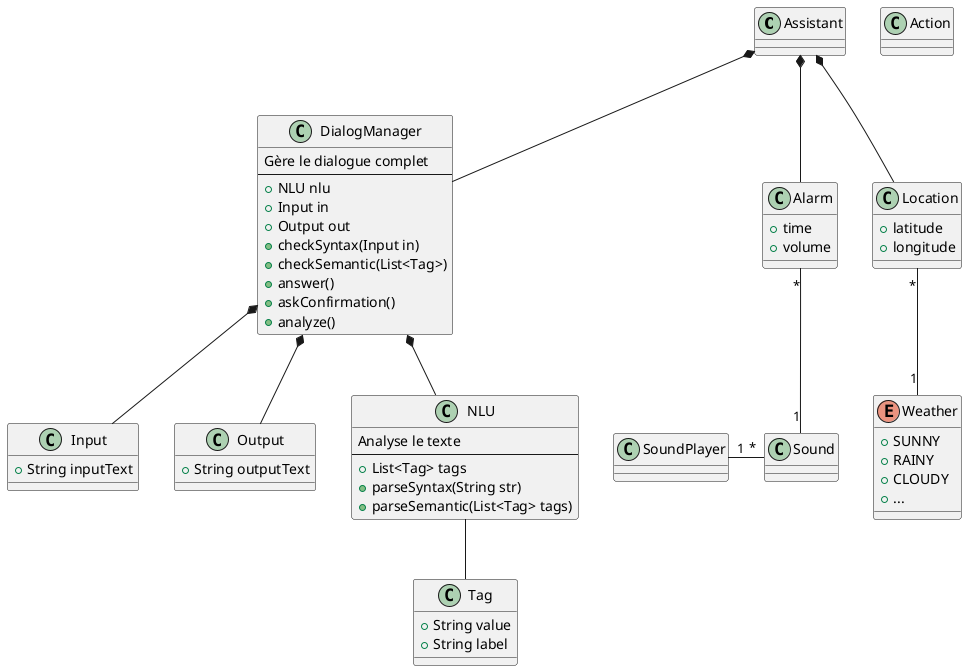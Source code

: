 @startuml

class Assistant

class DialogManager {
  Gère le dialogue complet
  ----
  +NLU nlu
  +Input in
  +Output out
  +checkSyntax(Input in)
  +checkSemantic(List<Tag>)
  +answer()
  +askConfirmation()
  +analyze()
}

class NLU {
  Analyse le texte
  ----
  +List<Tag> tags
  +parseSyntax(String str)
  +parseSemantic(List<Tag> tags)
}

class Tag{
  +String value
  +String label
}

class Input {
  +String inputText
}

class Output {
  +String outputText
}

class Alarm {
    +time
    +volume
}

class Location {
    +latitude
    +longitude
}

enum Weather {
    +SUNNY
    +RAINY
    +CLOUDY
    +...
}

class SoundPlayer
class Sound

class Action {
}

Location "*"--"1" Weather
Alarm "*"--"1" Sound
Sound "*"-left-"1" SoundPlayer
Assistant *-- Alarm
Assistant *-- Location
Assistant *-- DialogManager
DialogManager *--NLU
DialogManager *-- Input
DialogManager *-- Output
NLU -- Tag

@enduml

